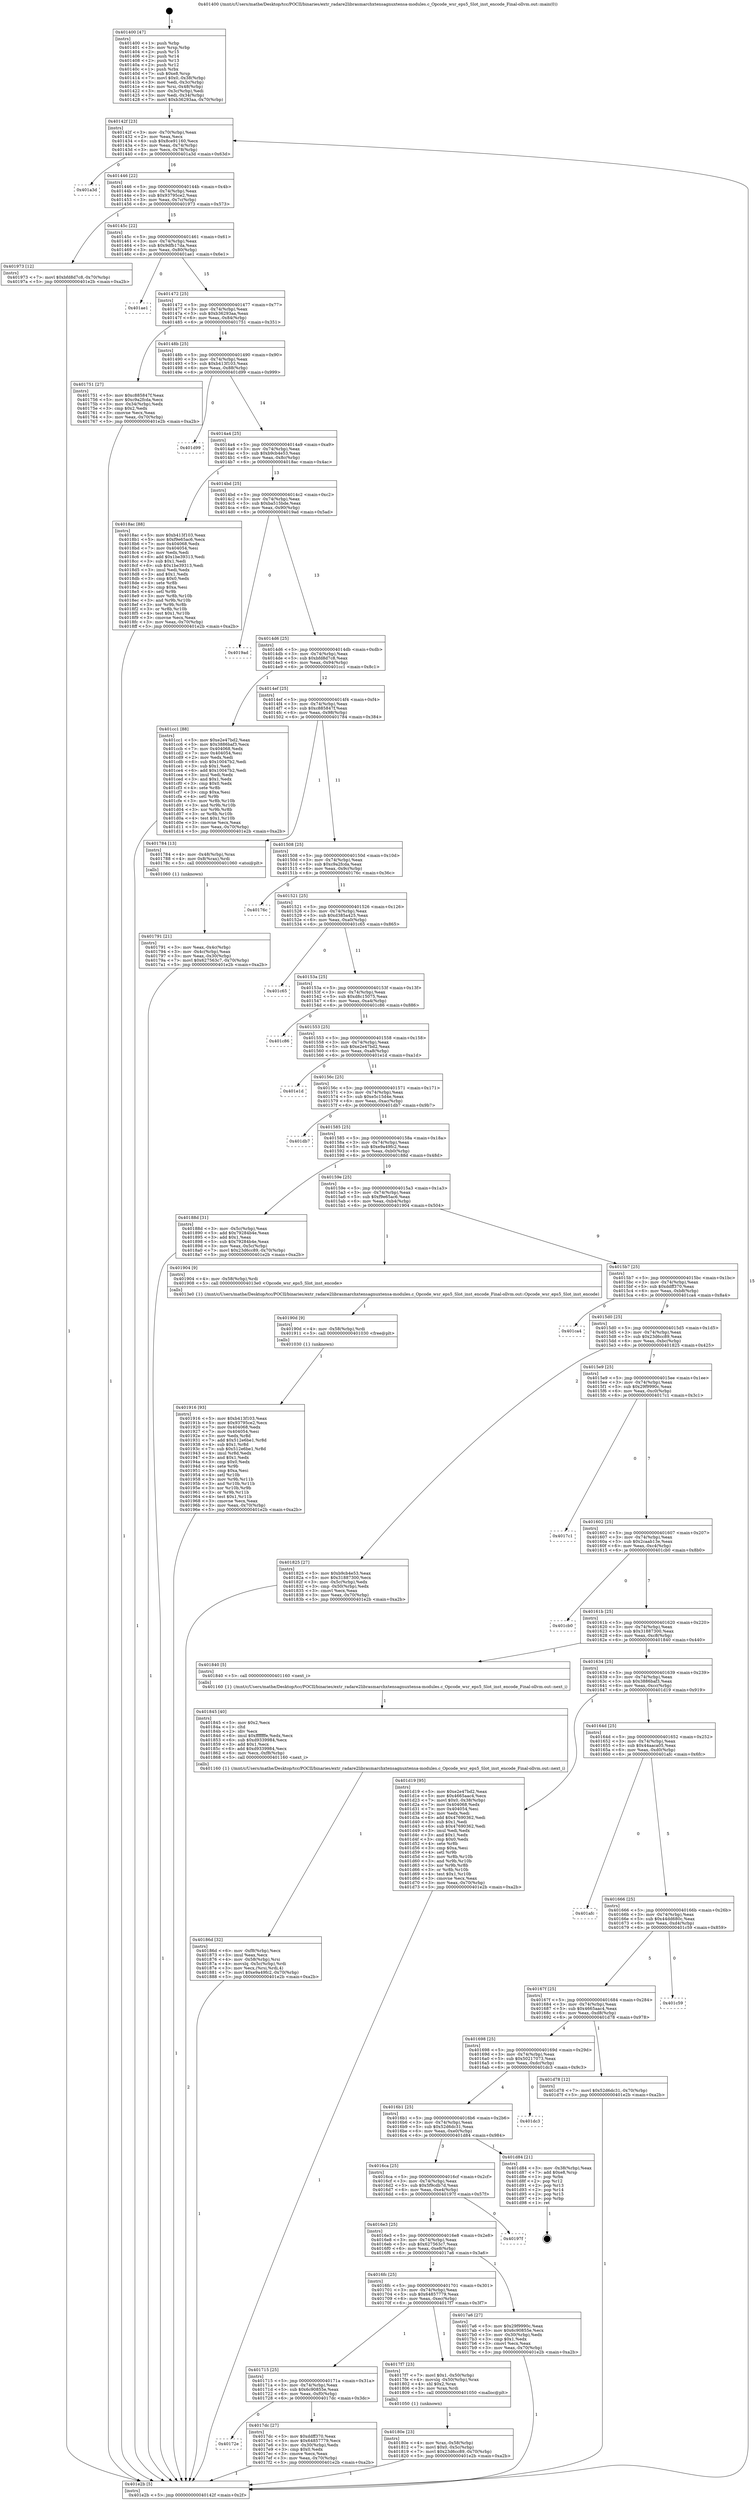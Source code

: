 digraph "0x401400" {
  label = "0x401400 (/mnt/c/Users/mathe/Desktop/tcc/POCII/binaries/extr_radare2librasmarchxtensagnuxtensa-modules.c_Opcode_wsr_eps5_Slot_inst_encode_Final-ollvm.out::main(0))"
  labelloc = "t"
  node[shape=record]

  Entry [label="",width=0.3,height=0.3,shape=circle,fillcolor=black,style=filled]
  "0x40142f" [label="{
     0x40142f [23]\l
     | [instrs]\l
     &nbsp;&nbsp;0x40142f \<+3\>: mov -0x70(%rbp),%eax\l
     &nbsp;&nbsp;0x401432 \<+2\>: mov %eax,%ecx\l
     &nbsp;&nbsp;0x401434 \<+6\>: sub $0x8ce91160,%ecx\l
     &nbsp;&nbsp;0x40143a \<+3\>: mov %eax,-0x74(%rbp)\l
     &nbsp;&nbsp;0x40143d \<+3\>: mov %ecx,-0x78(%rbp)\l
     &nbsp;&nbsp;0x401440 \<+6\>: je 0000000000401a3d \<main+0x63d\>\l
  }"]
  "0x401a3d" [label="{
     0x401a3d\l
  }", style=dashed]
  "0x401446" [label="{
     0x401446 [22]\l
     | [instrs]\l
     &nbsp;&nbsp;0x401446 \<+5\>: jmp 000000000040144b \<main+0x4b\>\l
     &nbsp;&nbsp;0x40144b \<+3\>: mov -0x74(%rbp),%eax\l
     &nbsp;&nbsp;0x40144e \<+5\>: sub $0x93795ce2,%eax\l
     &nbsp;&nbsp;0x401453 \<+3\>: mov %eax,-0x7c(%rbp)\l
     &nbsp;&nbsp;0x401456 \<+6\>: je 0000000000401973 \<main+0x573\>\l
  }"]
  Exit [label="",width=0.3,height=0.3,shape=circle,fillcolor=black,style=filled,peripheries=2]
  "0x401973" [label="{
     0x401973 [12]\l
     | [instrs]\l
     &nbsp;&nbsp;0x401973 \<+7\>: movl $0xbfd8d7c8,-0x70(%rbp)\l
     &nbsp;&nbsp;0x40197a \<+5\>: jmp 0000000000401e2b \<main+0xa2b\>\l
  }"]
  "0x40145c" [label="{
     0x40145c [22]\l
     | [instrs]\l
     &nbsp;&nbsp;0x40145c \<+5\>: jmp 0000000000401461 \<main+0x61\>\l
     &nbsp;&nbsp;0x401461 \<+3\>: mov -0x74(%rbp),%eax\l
     &nbsp;&nbsp;0x401464 \<+5\>: sub $0x9dfb17da,%eax\l
     &nbsp;&nbsp;0x401469 \<+3\>: mov %eax,-0x80(%rbp)\l
     &nbsp;&nbsp;0x40146c \<+6\>: je 0000000000401ae1 \<main+0x6e1\>\l
  }"]
  "0x401916" [label="{
     0x401916 [93]\l
     | [instrs]\l
     &nbsp;&nbsp;0x401916 \<+5\>: mov $0xb413f103,%eax\l
     &nbsp;&nbsp;0x40191b \<+5\>: mov $0x93795ce2,%ecx\l
     &nbsp;&nbsp;0x401920 \<+7\>: mov 0x404068,%edx\l
     &nbsp;&nbsp;0x401927 \<+7\>: mov 0x404054,%esi\l
     &nbsp;&nbsp;0x40192e \<+3\>: mov %edx,%r8d\l
     &nbsp;&nbsp;0x401931 \<+7\>: add $0x512e6be1,%r8d\l
     &nbsp;&nbsp;0x401938 \<+4\>: sub $0x1,%r8d\l
     &nbsp;&nbsp;0x40193c \<+7\>: sub $0x512e6be1,%r8d\l
     &nbsp;&nbsp;0x401943 \<+4\>: imul %r8d,%edx\l
     &nbsp;&nbsp;0x401947 \<+3\>: and $0x1,%edx\l
     &nbsp;&nbsp;0x40194a \<+3\>: cmp $0x0,%edx\l
     &nbsp;&nbsp;0x40194d \<+4\>: sete %r9b\l
     &nbsp;&nbsp;0x401951 \<+3\>: cmp $0xa,%esi\l
     &nbsp;&nbsp;0x401954 \<+4\>: setl %r10b\l
     &nbsp;&nbsp;0x401958 \<+3\>: mov %r9b,%r11b\l
     &nbsp;&nbsp;0x40195b \<+3\>: and %r10b,%r11b\l
     &nbsp;&nbsp;0x40195e \<+3\>: xor %r10b,%r9b\l
     &nbsp;&nbsp;0x401961 \<+3\>: or %r9b,%r11b\l
     &nbsp;&nbsp;0x401964 \<+4\>: test $0x1,%r11b\l
     &nbsp;&nbsp;0x401968 \<+3\>: cmovne %ecx,%eax\l
     &nbsp;&nbsp;0x40196b \<+3\>: mov %eax,-0x70(%rbp)\l
     &nbsp;&nbsp;0x40196e \<+5\>: jmp 0000000000401e2b \<main+0xa2b\>\l
  }"]
  "0x401ae1" [label="{
     0x401ae1\l
  }", style=dashed]
  "0x401472" [label="{
     0x401472 [25]\l
     | [instrs]\l
     &nbsp;&nbsp;0x401472 \<+5\>: jmp 0000000000401477 \<main+0x77\>\l
     &nbsp;&nbsp;0x401477 \<+3\>: mov -0x74(%rbp),%eax\l
     &nbsp;&nbsp;0x40147a \<+5\>: sub $0xb36293aa,%eax\l
     &nbsp;&nbsp;0x40147f \<+6\>: mov %eax,-0x84(%rbp)\l
     &nbsp;&nbsp;0x401485 \<+6\>: je 0000000000401751 \<main+0x351\>\l
  }"]
  "0x40190d" [label="{
     0x40190d [9]\l
     | [instrs]\l
     &nbsp;&nbsp;0x40190d \<+4\>: mov -0x58(%rbp),%rdi\l
     &nbsp;&nbsp;0x401911 \<+5\>: call 0000000000401030 \<free@plt\>\l
     | [calls]\l
     &nbsp;&nbsp;0x401030 \{1\} (unknown)\l
  }"]
  "0x401751" [label="{
     0x401751 [27]\l
     | [instrs]\l
     &nbsp;&nbsp;0x401751 \<+5\>: mov $0xc885847f,%eax\l
     &nbsp;&nbsp;0x401756 \<+5\>: mov $0xc9a2fcda,%ecx\l
     &nbsp;&nbsp;0x40175b \<+3\>: mov -0x34(%rbp),%edx\l
     &nbsp;&nbsp;0x40175e \<+3\>: cmp $0x2,%edx\l
     &nbsp;&nbsp;0x401761 \<+3\>: cmovne %ecx,%eax\l
     &nbsp;&nbsp;0x401764 \<+3\>: mov %eax,-0x70(%rbp)\l
     &nbsp;&nbsp;0x401767 \<+5\>: jmp 0000000000401e2b \<main+0xa2b\>\l
  }"]
  "0x40148b" [label="{
     0x40148b [25]\l
     | [instrs]\l
     &nbsp;&nbsp;0x40148b \<+5\>: jmp 0000000000401490 \<main+0x90\>\l
     &nbsp;&nbsp;0x401490 \<+3\>: mov -0x74(%rbp),%eax\l
     &nbsp;&nbsp;0x401493 \<+5\>: sub $0xb413f103,%eax\l
     &nbsp;&nbsp;0x401498 \<+6\>: mov %eax,-0x88(%rbp)\l
     &nbsp;&nbsp;0x40149e \<+6\>: je 0000000000401d99 \<main+0x999\>\l
  }"]
  "0x401e2b" [label="{
     0x401e2b [5]\l
     | [instrs]\l
     &nbsp;&nbsp;0x401e2b \<+5\>: jmp 000000000040142f \<main+0x2f\>\l
  }"]
  "0x401400" [label="{
     0x401400 [47]\l
     | [instrs]\l
     &nbsp;&nbsp;0x401400 \<+1\>: push %rbp\l
     &nbsp;&nbsp;0x401401 \<+3\>: mov %rsp,%rbp\l
     &nbsp;&nbsp;0x401404 \<+2\>: push %r15\l
     &nbsp;&nbsp;0x401406 \<+2\>: push %r14\l
     &nbsp;&nbsp;0x401408 \<+2\>: push %r13\l
     &nbsp;&nbsp;0x40140a \<+2\>: push %r12\l
     &nbsp;&nbsp;0x40140c \<+1\>: push %rbx\l
     &nbsp;&nbsp;0x40140d \<+7\>: sub $0xe8,%rsp\l
     &nbsp;&nbsp;0x401414 \<+7\>: movl $0x0,-0x38(%rbp)\l
     &nbsp;&nbsp;0x40141b \<+3\>: mov %edi,-0x3c(%rbp)\l
     &nbsp;&nbsp;0x40141e \<+4\>: mov %rsi,-0x48(%rbp)\l
     &nbsp;&nbsp;0x401422 \<+3\>: mov -0x3c(%rbp),%edi\l
     &nbsp;&nbsp;0x401425 \<+3\>: mov %edi,-0x34(%rbp)\l
     &nbsp;&nbsp;0x401428 \<+7\>: movl $0xb36293aa,-0x70(%rbp)\l
  }"]
  "0x40186d" [label="{
     0x40186d [32]\l
     | [instrs]\l
     &nbsp;&nbsp;0x40186d \<+6\>: mov -0xf8(%rbp),%ecx\l
     &nbsp;&nbsp;0x401873 \<+3\>: imul %eax,%ecx\l
     &nbsp;&nbsp;0x401876 \<+4\>: mov -0x58(%rbp),%rsi\l
     &nbsp;&nbsp;0x40187a \<+4\>: movslq -0x5c(%rbp),%rdi\l
     &nbsp;&nbsp;0x40187e \<+3\>: mov %ecx,(%rsi,%rdi,4)\l
     &nbsp;&nbsp;0x401881 \<+7\>: movl $0xe9a49fc2,-0x70(%rbp)\l
     &nbsp;&nbsp;0x401888 \<+5\>: jmp 0000000000401e2b \<main+0xa2b\>\l
  }"]
  "0x401d99" [label="{
     0x401d99\l
  }", style=dashed]
  "0x4014a4" [label="{
     0x4014a4 [25]\l
     | [instrs]\l
     &nbsp;&nbsp;0x4014a4 \<+5\>: jmp 00000000004014a9 \<main+0xa9\>\l
     &nbsp;&nbsp;0x4014a9 \<+3\>: mov -0x74(%rbp),%eax\l
     &nbsp;&nbsp;0x4014ac \<+5\>: sub $0xb9cb4e53,%eax\l
     &nbsp;&nbsp;0x4014b1 \<+6\>: mov %eax,-0x8c(%rbp)\l
     &nbsp;&nbsp;0x4014b7 \<+6\>: je 00000000004018ac \<main+0x4ac\>\l
  }"]
  "0x401845" [label="{
     0x401845 [40]\l
     | [instrs]\l
     &nbsp;&nbsp;0x401845 \<+5\>: mov $0x2,%ecx\l
     &nbsp;&nbsp;0x40184a \<+1\>: cltd\l
     &nbsp;&nbsp;0x40184b \<+2\>: idiv %ecx\l
     &nbsp;&nbsp;0x40184d \<+6\>: imul $0xfffffffe,%edx,%ecx\l
     &nbsp;&nbsp;0x401853 \<+6\>: sub $0xd9339984,%ecx\l
     &nbsp;&nbsp;0x401859 \<+3\>: add $0x1,%ecx\l
     &nbsp;&nbsp;0x40185c \<+6\>: add $0xd9339984,%ecx\l
     &nbsp;&nbsp;0x401862 \<+6\>: mov %ecx,-0xf8(%rbp)\l
     &nbsp;&nbsp;0x401868 \<+5\>: call 0000000000401160 \<next_i\>\l
     | [calls]\l
     &nbsp;&nbsp;0x401160 \{1\} (/mnt/c/Users/mathe/Desktop/tcc/POCII/binaries/extr_radare2librasmarchxtensagnuxtensa-modules.c_Opcode_wsr_eps5_Slot_inst_encode_Final-ollvm.out::next_i)\l
  }"]
  "0x4018ac" [label="{
     0x4018ac [88]\l
     | [instrs]\l
     &nbsp;&nbsp;0x4018ac \<+5\>: mov $0xb413f103,%eax\l
     &nbsp;&nbsp;0x4018b1 \<+5\>: mov $0xf9e65ac6,%ecx\l
     &nbsp;&nbsp;0x4018b6 \<+7\>: mov 0x404068,%edx\l
     &nbsp;&nbsp;0x4018bd \<+7\>: mov 0x404054,%esi\l
     &nbsp;&nbsp;0x4018c4 \<+2\>: mov %edx,%edi\l
     &nbsp;&nbsp;0x4018c6 \<+6\>: add $0x1be39313,%edi\l
     &nbsp;&nbsp;0x4018cc \<+3\>: sub $0x1,%edi\l
     &nbsp;&nbsp;0x4018cf \<+6\>: sub $0x1be39313,%edi\l
     &nbsp;&nbsp;0x4018d5 \<+3\>: imul %edi,%edx\l
     &nbsp;&nbsp;0x4018d8 \<+3\>: and $0x1,%edx\l
     &nbsp;&nbsp;0x4018db \<+3\>: cmp $0x0,%edx\l
     &nbsp;&nbsp;0x4018de \<+4\>: sete %r8b\l
     &nbsp;&nbsp;0x4018e2 \<+3\>: cmp $0xa,%esi\l
     &nbsp;&nbsp;0x4018e5 \<+4\>: setl %r9b\l
     &nbsp;&nbsp;0x4018e9 \<+3\>: mov %r8b,%r10b\l
     &nbsp;&nbsp;0x4018ec \<+3\>: and %r9b,%r10b\l
     &nbsp;&nbsp;0x4018ef \<+3\>: xor %r9b,%r8b\l
     &nbsp;&nbsp;0x4018f2 \<+3\>: or %r8b,%r10b\l
     &nbsp;&nbsp;0x4018f5 \<+4\>: test $0x1,%r10b\l
     &nbsp;&nbsp;0x4018f9 \<+3\>: cmovne %ecx,%eax\l
     &nbsp;&nbsp;0x4018fc \<+3\>: mov %eax,-0x70(%rbp)\l
     &nbsp;&nbsp;0x4018ff \<+5\>: jmp 0000000000401e2b \<main+0xa2b\>\l
  }"]
  "0x4014bd" [label="{
     0x4014bd [25]\l
     | [instrs]\l
     &nbsp;&nbsp;0x4014bd \<+5\>: jmp 00000000004014c2 \<main+0xc2\>\l
     &nbsp;&nbsp;0x4014c2 \<+3\>: mov -0x74(%rbp),%eax\l
     &nbsp;&nbsp;0x4014c5 \<+5\>: sub $0xba515bde,%eax\l
     &nbsp;&nbsp;0x4014ca \<+6\>: mov %eax,-0x90(%rbp)\l
     &nbsp;&nbsp;0x4014d0 \<+6\>: je 00000000004019ad \<main+0x5ad\>\l
  }"]
  "0x40180e" [label="{
     0x40180e [23]\l
     | [instrs]\l
     &nbsp;&nbsp;0x40180e \<+4\>: mov %rax,-0x58(%rbp)\l
     &nbsp;&nbsp;0x401812 \<+7\>: movl $0x0,-0x5c(%rbp)\l
     &nbsp;&nbsp;0x401819 \<+7\>: movl $0x23d6cc89,-0x70(%rbp)\l
     &nbsp;&nbsp;0x401820 \<+5\>: jmp 0000000000401e2b \<main+0xa2b\>\l
  }"]
  "0x4019ad" [label="{
     0x4019ad\l
  }", style=dashed]
  "0x4014d6" [label="{
     0x4014d6 [25]\l
     | [instrs]\l
     &nbsp;&nbsp;0x4014d6 \<+5\>: jmp 00000000004014db \<main+0xdb\>\l
     &nbsp;&nbsp;0x4014db \<+3\>: mov -0x74(%rbp),%eax\l
     &nbsp;&nbsp;0x4014de \<+5\>: sub $0xbfd8d7c8,%eax\l
     &nbsp;&nbsp;0x4014e3 \<+6\>: mov %eax,-0x94(%rbp)\l
     &nbsp;&nbsp;0x4014e9 \<+6\>: je 0000000000401cc1 \<main+0x8c1\>\l
  }"]
  "0x40172e" [label="{
     0x40172e\l
  }", style=dashed]
  "0x401cc1" [label="{
     0x401cc1 [88]\l
     | [instrs]\l
     &nbsp;&nbsp;0x401cc1 \<+5\>: mov $0xe2e47bd2,%eax\l
     &nbsp;&nbsp;0x401cc6 \<+5\>: mov $0x3886baf3,%ecx\l
     &nbsp;&nbsp;0x401ccb \<+7\>: mov 0x404068,%edx\l
     &nbsp;&nbsp;0x401cd2 \<+7\>: mov 0x404054,%esi\l
     &nbsp;&nbsp;0x401cd9 \<+2\>: mov %edx,%edi\l
     &nbsp;&nbsp;0x401cdb \<+6\>: sub $0x10047b2,%edi\l
     &nbsp;&nbsp;0x401ce1 \<+3\>: sub $0x1,%edi\l
     &nbsp;&nbsp;0x401ce4 \<+6\>: add $0x10047b2,%edi\l
     &nbsp;&nbsp;0x401cea \<+3\>: imul %edi,%edx\l
     &nbsp;&nbsp;0x401ced \<+3\>: and $0x1,%edx\l
     &nbsp;&nbsp;0x401cf0 \<+3\>: cmp $0x0,%edx\l
     &nbsp;&nbsp;0x401cf3 \<+4\>: sete %r8b\l
     &nbsp;&nbsp;0x401cf7 \<+3\>: cmp $0xa,%esi\l
     &nbsp;&nbsp;0x401cfa \<+4\>: setl %r9b\l
     &nbsp;&nbsp;0x401cfe \<+3\>: mov %r8b,%r10b\l
     &nbsp;&nbsp;0x401d01 \<+3\>: and %r9b,%r10b\l
     &nbsp;&nbsp;0x401d04 \<+3\>: xor %r9b,%r8b\l
     &nbsp;&nbsp;0x401d07 \<+3\>: or %r8b,%r10b\l
     &nbsp;&nbsp;0x401d0a \<+4\>: test $0x1,%r10b\l
     &nbsp;&nbsp;0x401d0e \<+3\>: cmovne %ecx,%eax\l
     &nbsp;&nbsp;0x401d11 \<+3\>: mov %eax,-0x70(%rbp)\l
     &nbsp;&nbsp;0x401d14 \<+5\>: jmp 0000000000401e2b \<main+0xa2b\>\l
  }"]
  "0x4014ef" [label="{
     0x4014ef [25]\l
     | [instrs]\l
     &nbsp;&nbsp;0x4014ef \<+5\>: jmp 00000000004014f4 \<main+0xf4\>\l
     &nbsp;&nbsp;0x4014f4 \<+3\>: mov -0x74(%rbp),%eax\l
     &nbsp;&nbsp;0x4014f7 \<+5\>: sub $0xc885847f,%eax\l
     &nbsp;&nbsp;0x4014fc \<+6\>: mov %eax,-0x98(%rbp)\l
     &nbsp;&nbsp;0x401502 \<+6\>: je 0000000000401784 \<main+0x384\>\l
  }"]
  "0x4017dc" [label="{
     0x4017dc [27]\l
     | [instrs]\l
     &nbsp;&nbsp;0x4017dc \<+5\>: mov $0xddff370,%eax\l
     &nbsp;&nbsp;0x4017e1 \<+5\>: mov $0x64857779,%ecx\l
     &nbsp;&nbsp;0x4017e6 \<+3\>: mov -0x30(%rbp),%edx\l
     &nbsp;&nbsp;0x4017e9 \<+3\>: cmp $0x0,%edx\l
     &nbsp;&nbsp;0x4017ec \<+3\>: cmove %ecx,%eax\l
     &nbsp;&nbsp;0x4017ef \<+3\>: mov %eax,-0x70(%rbp)\l
     &nbsp;&nbsp;0x4017f2 \<+5\>: jmp 0000000000401e2b \<main+0xa2b\>\l
  }"]
  "0x401784" [label="{
     0x401784 [13]\l
     | [instrs]\l
     &nbsp;&nbsp;0x401784 \<+4\>: mov -0x48(%rbp),%rax\l
     &nbsp;&nbsp;0x401788 \<+4\>: mov 0x8(%rax),%rdi\l
     &nbsp;&nbsp;0x40178c \<+5\>: call 0000000000401060 \<atoi@plt\>\l
     | [calls]\l
     &nbsp;&nbsp;0x401060 \{1\} (unknown)\l
  }"]
  "0x401508" [label="{
     0x401508 [25]\l
     | [instrs]\l
     &nbsp;&nbsp;0x401508 \<+5\>: jmp 000000000040150d \<main+0x10d\>\l
     &nbsp;&nbsp;0x40150d \<+3\>: mov -0x74(%rbp),%eax\l
     &nbsp;&nbsp;0x401510 \<+5\>: sub $0xc9a2fcda,%eax\l
     &nbsp;&nbsp;0x401515 \<+6\>: mov %eax,-0x9c(%rbp)\l
     &nbsp;&nbsp;0x40151b \<+6\>: je 000000000040176c \<main+0x36c\>\l
  }"]
  "0x401791" [label="{
     0x401791 [21]\l
     | [instrs]\l
     &nbsp;&nbsp;0x401791 \<+3\>: mov %eax,-0x4c(%rbp)\l
     &nbsp;&nbsp;0x401794 \<+3\>: mov -0x4c(%rbp),%eax\l
     &nbsp;&nbsp;0x401797 \<+3\>: mov %eax,-0x30(%rbp)\l
     &nbsp;&nbsp;0x40179a \<+7\>: movl $0x627563c7,-0x70(%rbp)\l
     &nbsp;&nbsp;0x4017a1 \<+5\>: jmp 0000000000401e2b \<main+0xa2b\>\l
  }"]
  "0x401715" [label="{
     0x401715 [25]\l
     | [instrs]\l
     &nbsp;&nbsp;0x401715 \<+5\>: jmp 000000000040171a \<main+0x31a\>\l
     &nbsp;&nbsp;0x40171a \<+3\>: mov -0x74(%rbp),%eax\l
     &nbsp;&nbsp;0x40171d \<+5\>: sub $0x6c90855e,%eax\l
     &nbsp;&nbsp;0x401722 \<+6\>: mov %eax,-0xf0(%rbp)\l
     &nbsp;&nbsp;0x401728 \<+6\>: je 00000000004017dc \<main+0x3dc\>\l
  }"]
  "0x40176c" [label="{
     0x40176c\l
  }", style=dashed]
  "0x401521" [label="{
     0x401521 [25]\l
     | [instrs]\l
     &nbsp;&nbsp;0x401521 \<+5\>: jmp 0000000000401526 \<main+0x126\>\l
     &nbsp;&nbsp;0x401526 \<+3\>: mov -0x74(%rbp),%eax\l
     &nbsp;&nbsp;0x401529 \<+5\>: sub $0xd385a425,%eax\l
     &nbsp;&nbsp;0x40152e \<+6\>: mov %eax,-0xa0(%rbp)\l
     &nbsp;&nbsp;0x401534 \<+6\>: je 0000000000401c65 \<main+0x865\>\l
  }"]
  "0x4017f7" [label="{
     0x4017f7 [23]\l
     | [instrs]\l
     &nbsp;&nbsp;0x4017f7 \<+7\>: movl $0x1,-0x50(%rbp)\l
     &nbsp;&nbsp;0x4017fe \<+4\>: movslq -0x50(%rbp),%rax\l
     &nbsp;&nbsp;0x401802 \<+4\>: shl $0x2,%rax\l
     &nbsp;&nbsp;0x401806 \<+3\>: mov %rax,%rdi\l
     &nbsp;&nbsp;0x401809 \<+5\>: call 0000000000401050 \<malloc@plt\>\l
     | [calls]\l
     &nbsp;&nbsp;0x401050 \{1\} (unknown)\l
  }"]
  "0x401c65" [label="{
     0x401c65\l
  }", style=dashed]
  "0x40153a" [label="{
     0x40153a [25]\l
     | [instrs]\l
     &nbsp;&nbsp;0x40153a \<+5\>: jmp 000000000040153f \<main+0x13f\>\l
     &nbsp;&nbsp;0x40153f \<+3\>: mov -0x74(%rbp),%eax\l
     &nbsp;&nbsp;0x401542 \<+5\>: sub $0xd8c15075,%eax\l
     &nbsp;&nbsp;0x401547 \<+6\>: mov %eax,-0xa4(%rbp)\l
     &nbsp;&nbsp;0x40154d \<+6\>: je 0000000000401c86 \<main+0x886\>\l
  }"]
  "0x4016fc" [label="{
     0x4016fc [25]\l
     | [instrs]\l
     &nbsp;&nbsp;0x4016fc \<+5\>: jmp 0000000000401701 \<main+0x301\>\l
     &nbsp;&nbsp;0x401701 \<+3\>: mov -0x74(%rbp),%eax\l
     &nbsp;&nbsp;0x401704 \<+5\>: sub $0x64857779,%eax\l
     &nbsp;&nbsp;0x401709 \<+6\>: mov %eax,-0xec(%rbp)\l
     &nbsp;&nbsp;0x40170f \<+6\>: je 00000000004017f7 \<main+0x3f7\>\l
  }"]
  "0x401c86" [label="{
     0x401c86\l
  }", style=dashed]
  "0x401553" [label="{
     0x401553 [25]\l
     | [instrs]\l
     &nbsp;&nbsp;0x401553 \<+5\>: jmp 0000000000401558 \<main+0x158\>\l
     &nbsp;&nbsp;0x401558 \<+3\>: mov -0x74(%rbp),%eax\l
     &nbsp;&nbsp;0x40155b \<+5\>: sub $0xe2e47bd2,%eax\l
     &nbsp;&nbsp;0x401560 \<+6\>: mov %eax,-0xa8(%rbp)\l
     &nbsp;&nbsp;0x401566 \<+6\>: je 0000000000401e1d \<main+0xa1d\>\l
  }"]
  "0x4017a6" [label="{
     0x4017a6 [27]\l
     | [instrs]\l
     &nbsp;&nbsp;0x4017a6 \<+5\>: mov $0x29f9990c,%eax\l
     &nbsp;&nbsp;0x4017ab \<+5\>: mov $0x6c90855e,%ecx\l
     &nbsp;&nbsp;0x4017b0 \<+3\>: mov -0x30(%rbp),%edx\l
     &nbsp;&nbsp;0x4017b3 \<+3\>: cmp $0x1,%edx\l
     &nbsp;&nbsp;0x4017b6 \<+3\>: cmovl %ecx,%eax\l
     &nbsp;&nbsp;0x4017b9 \<+3\>: mov %eax,-0x70(%rbp)\l
     &nbsp;&nbsp;0x4017bc \<+5\>: jmp 0000000000401e2b \<main+0xa2b\>\l
  }"]
  "0x401e1d" [label="{
     0x401e1d\l
  }", style=dashed]
  "0x40156c" [label="{
     0x40156c [25]\l
     | [instrs]\l
     &nbsp;&nbsp;0x40156c \<+5\>: jmp 0000000000401571 \<main+0x171\>\l
     &nbsp;&nbsp;0x401571 \<+3\>: mov -0x74(%rbp),%eax\l
     &nbsp;&nbsp;0x401574 \<+5\>: sub $0xe5c15d4e,%eax\l
     &nbsp;&nbsp;0x401579 \<+6\>: mov %eax,-0xac(%rbp)\l
     &nbsp;&nbsp;0x40157f \<+6\>: je 0000000000401db7 \<main+0x9b7\>\l
  }"]
  "0x4016e3" [label="{
     0x4016e3 [25]\l
     | [instrs]\l
     &nbsp;&nbsp;0x4016e3 \<+5\>: jmp 00000000004016e8 \<main+0x2e8\>\l
     &nbsp;&nbsp;0x4016e8 \<+3\>: mov -0x74(%rbp),%eax\l
     &nbsp;&nbsp;0x4016eb \<+5\>: sub $0x627563c7,%eax\l
     &nbsp;&nbsp;0x4016f0 \<+6\>: mov %eax,-0xe8(%rbp)\l
     &nbsp;&nbsp;0x4016f6 \<+6\>: je 00000000004017a6 \<main+0x3a6\>\l
  }"]
  "0x401db7" [label="{
     0x401db7\l
  }", style=dashed]
  "0x401585" [label="{
     0x401585 [25]\l
     | [instrs]\l
     &nbsp;&nbsp;0x401585 \<+5\>: jmp 000000000040158a \<main+0x18a\>\l
     &nbsp;&nbsp;0x40158a \<+3\>: mov -0x74(%rbp),%eax\l
     &nbsp;&nbsp;0x40158d \<+5\>: sub $0xe9a49fc2,%eax\l
     &nbsp;&nbsp;0x401592 \<+6\>: mov %eax,-0xb0(%rbp)\l
     &nbsp;&nbsp;0x401598 \<+6\>: je 000000000040188d \<main+0x48d\>\l
  }"]
  "0x40197f" [label="{
     0x40197f\l
  }", style=dashed]
  "0x40188d" [label="{
     0x40188d [31]\l
     | [instrs]\l
     &nbsp;&nbsp;0x40188d \<+3\>: mov -0x5c(%rbp),%eax\l
     &nbsp;&nbsp;0x401890 \<+5\>: add $0x79284b4e,%eax\l
     &nbsp;&nbsp;0x401895 \<+3\>: add $0x1,%eax\l
     &nbsp;&nbsp;0x401898 \<+5\>: sub $0x79284b4e,%eax\l
     &nbsp;&nbsp;0x40189d \<+3\>: mov %eax,-0x5c(%rbp)\l
     &nbsp;&nbsp;0x4018a0 \<+7\>: movl $0x23d6cc89,-0x70(%rbp)\l
     &nbsp;&nbsp;0x4018a7 \<+5\>: jmp 0000000000401e2b \<main+0xa2b\>\l
  }"]
  "0x40159e" [label="{
     0x40159e [25]\l
     | [instrs]\l
     &nbsp;&nbsp;0x40159e \<+5\>: jmp 00000000004015a3 \<main+0x1a3\>\l
     &nbsp;&nbsp;0x4015a3 \<+3\>: mov -0x74(%rbp),%eax\l
     &nbsp;&nbsp;0x4015a6 \<+5\>: sub $0xf9e65ac6,%eax\l
     &nbsp;&nbsp;0x4015ab \<+6\>: mov %eax,-0xb4(%rbp)\l
     &nbsp;&nbsp;0x4015b1 \<+6\>: je 0000000000401904 \<main+0x504\>\l
  }"]
  "0x4016ca" [label="{
     0x4016ca [25]\l
     | [instrs]\l
     &nbsp;&nbsp;0x4016ca \<+5\>: jmp 00000000004016cf \<main+0x2cf\>\l
     &nbsp;&nbsp;0x4016cf \<+3\>: mov -0x74(%rbp),%eax\l
     &nbsp;&nbsp;0x4016d2 \<+5\>: sub $0x5f9cdb7d,%eax\l
     &nbsp;&nbsp;0x4016d7 \<+6\>: mov %eax,-0xe4(%rbp)\l
     &nbsp;&nbsp;0x4016dd \<+6\>: je 000000000040197f \<main+0x57f\>\l
  }"]
  "0x401904" [label="{
     0x401904 [9]\l
     | [instrs]\l
     &nbsp;&nbsp;0x401904 \<+4\>: mov -0x58(%rbp),%rdi\l
     &nbsp;&nbsp;0x401908 \<+5\>: call 00000000004013e0 \<Opcode_wsr_eps5_Slot_inst_encode\>\l
     | [calls]\l
     &nbsp;&nbsp;0x4013e0 \{1\} (/mnt/c/Users/mathe/Desktop/tcc/POCII/binaries/extr_radare2librasmarchxtensagnuxtensa-modules.c_Opcode_wsr_eps5_Slot_inst_encode_Final-ollvm.out::Opcode_wsr_eps5_Slot_inst_encode)\l
  }"]
  "0x4015b7" [label="{
     0x4015b7 [25]\l
     | [instrs]\l
     &nbsp;&nbsp;0x4015b7 \<+5\>: jmp 00000000004015bc \<main+0x1bc\>\l
     &nbsp;&nbsp;0x4015bc \<+3\>: mov -0x74(%rbp),%eax\l
     &nbsp;&nbsp;0x4015bf \<+5\>: sub $0xddff370,%eax\l
     &nbsp;&nbsp;0x4015c4 \<+6\>: mov %eax,-0xb8(%rbp)\l
     &nbsp;&nbsp;0x4015ca \<+6\>: je 0000000000401ca4 \<main+0x8a4\>\l
  }"]
  "0x401d84" [label="{
     0x401d84 [21]\l
     | [instrs]\l
     &nbsp;&nbsp;0x401d84 \<+3\>: mov -0x38(%rbp),%eax\l
     &nbsp;&nbsp;0x401d87 \<+7\>: add $0xe8,%rsp\l
     &nbsp;&nbsp;0x401d8e \<+1\>: pop %rbx\l
     &nbsp;&nbsp;0x401d8f \<+2\>: pop %r12\l
     &nbsp;&nbsp;0x401d91 \<+2\>: pop %r13\l
     &nbsp;&nbsp;0x401d93 \<+2\>: pop %r14\l
     &nbsp;&nbsp;0x401d95 \<+2\>: pop %r15\l
     &nbsp;&nbsp;0x401d97 \<+1\>: pop %rbp\l
     &nbsp;&nbsp;0x401d98 \<+1\>: ret\l
  }"]
  "0x401ca4" [label="{
     0x401ca4\l
  }", style=dashed]
  "0x4015d0" [label="{
     0x4015d0 [25]\l
     | [instrs]\l
     &nbsp;&nbsp;0x4015d0 \<+5\>: jmp 00000000004015d5 \<main+0x1d5\>\l
     &nbsp;&nbsp;0x4015d5 \<+3\>: mov -0x74(%rbp),%eax\l
     &nbsp;&nbsp;0x4015d8 \<+5\>: sub $0x23d6cc89,%eax\l
     &nbsp;&nbsp;0x4015dd \<+6\>: mov %eax,-0xbc(%rbp)\l
     &nbsp;&nbsp;0x4015e3 \<+6\>: je 0000000000401825 \<main+0x425\>\l
  }"]
  "0x4016b1" [label="{
     0x4016b1 [25]\l
     | [instrs]\l
     &nbsp;&nbsp;0x4016b1 \<+5\>: jmp 00000000004016b6 \<main+0x2b6\>\l
     &nbsp;&nbsp;0x4016b6 \<+3\>: mov -0x74(%rbp),%eax\l
     &nbsp;&nbsp;0x4016b9 \<+5\>: sub $0x52d6dc31,%eax\l
     &nbsp;&nbsp;0x4016be \<+6\>: mov %eax,-0xe0(%rbp)\l
     &nbsp;&nbsp;0x4016c4 \<+6\>: je 0000000000401d84 \<main+0x984\>\l
  }"]
  "0x401825" [label="{
     0x401825 [27]\l
     | [instrs]\l
     &nbsp;&nbsp;0x401825 \<+5\>: mov $0xb9cb4e53,%eax\l
     &nbsp;&nbsp;0x40182a \<+5\>: mov $0x31887300,%ecx\l
     &nbsp;&nbsp;0x40182f \<+3\>: mov -0x5c(%rbp),%edx\l
     &nbsp;&nbsp;0x401832 \<+3\>: cmp -0x50(%rbp),%edx\l
     &nbsp;&nbsp;0x401835 \<+3\>: cmovl %ecx,%eax\l
     &nbsp;&nbsp;0x401838 \<+3\>: mov %eax,-0x70(%rbp)\l
     &nbsp;&nbsp;0x40183b \<+5\>: jmp 0000000000401e2b \<main+0xa2b\>\l
  }"]
  "0x4015e9" [label="{
     0x4015e9 [25]\l
     | [instrs]\l
     &nbsp;&nbsp;0x4015e9 \<+5\>: jmp 00000000004015ee \<main+0x1ee\>\l
     &nbsp;&nbsp;0x4015ee \<+3\>: mov -0x74(%rbp),%eax\l
     &nbsp;&nbsp;0x4015f1 \<+5\>: sub $0x29f9990c,%eax\l
     &nbsp;&nbsp;0x4015f6 \<+6\>: mov %eax,-0xc0(%rbp)\l
     &nbsp;&nbsp;0x4015fc \<+6\>: je 00000000004017c1 \<main+0x3c1\>\l
  }"]
  "0x401dc3" [label="{
     0x401dc3\l
  }", style=dashed]
  "0x4017c1" [label="{
     0x4017c1\l
  }", style=dashed]
  "0x401602" [label="{
     0x401602 [25]\l
     | [instrs]\l
     &nbsp;&nbsp;0x401602 \<+5\>: jmp 0000000000401607 \<main+0x207\>\l
     &nbsp;&nbsp;0x401607 \<+3\>: mov -0x74(%rbp),%eax\l
     &nbsp;&nbsp;0x40160a \<+5\>: sub $0x2caab13e,%eax\l
     &nbsp;&nbsp;0x40160f \<+6\>: mov %eax,-0xc4(%rbp)\l
     &nbsp;&nbsp;0x401615 \<+6\>: je 0000000000401cb0 \<main+0x8b0\>\l
  }"]
  "0x401698" [label="{
     0x401698 [25]\l
     | [instrs]\l
     &nbsp;&nbsp;0x401698 \<+5\>: jmp 000000000040169d \<main+0x29d\>\l
     &nbsp;&nbsp;0x40169d \<+3\>: mov -0x74(%rbp),%eax\l
     &nbsp;&nbsp;0x4016a0 \<+5\>: sub $0x50217073,%eax\l
     &nbsp;&nbsp;0x4016a5 \<+6\>: mov %eax,-0xdc(%rbp)\l
     &nbsp;&nbsp;0x4016ab \<+6\>: je 0000000000401dc3 \<main+0x9c3\>\l
  }"]
  "0x401cb0" [label="{
     0x401cb0\l
  }", style=dashed]
  "0x40161b" [label="{
     0x40161b [25]\l
     | [instrs]\l
     &nbsp;&nbsp;0x40161b \<+5\>: jmp 0000000000401620 \<main+0x220\>\l
     &nbsp;&nbsp;0x401620 \<+3\>: mov -0x74(%rbp),%eax\l
     &nbsp;&nbsp;0x401623 \<+5\>: sub $0x31887300,%eax\l
     &nbsp;&nbsp;0x401628 \<+6\>: mov %eax,-0xc8(%rbp)\l
     &nbsp;&nbsp;0x40162e \<+6\>: je 0000000000401840 \<main+0x440\>\l
  }"]
  "0x401d78" [label="{
     0x401d78 [12]\l
     | [instrs]\l
     &nbsp;&nbsp;0x401d78 \<+7\>: movl $0x52d6dc31,-0x70(%rbp)\l
     &nbsp;&nbsp;0x401d7f \<+5\>: jmp 0000000000401e2b \<main+0xa2b\>\l
  }"]
  "0x401840" [label="{
     0x401840 [5]\l
     | [instrs]\l
     &nbsp;&nbsp;0x401840 \<+5\>: call 0000000000401160 \<next_i\>\l
     | [calls]\l
     &nbsp;&nbsp;0x401160 \{1\} (/mnt/c/Users/mathe/Desktop/tcc/POCII/binaries/extr_radare2librasmarchxtensagnuxtensa-modules.c_Opcode_wsr_eps5_Slot_inst_encode_Final-ollvm.out::next_i)\l
  }"]
  "0x401634" [label="{
     0x401634 [25]\l
     | [instrs]\l
     &nbsp;&nbsp;0x401634 \<+5\>: jmp 0000000000401639 \<main+0x239\>\l
     &nbsp;&nbsp;0x401639 \<+3\>: mov -0x74(%rbp),%eax\l
     &nbsp;&nbsp;0x40163c \<+5\>: sub $0x3886baf3,%eax\l
     &nbsp;&nbsp;0x401641 \<+6\>: mov %eax,-0xcc(%rbp)\l
     &nbsp;&nbsp;0x401647 \<+6\>: je 0000000000401d19 \<main+0x919\>\l
  }"]
  "0x40167f" [label="{
     0x40167f [25]\l
     | [instrs]\l
     &nbsp;&nbsp;0x40167f \<+5\>: jmp 0000000000401684 \<main+0x284\>\l
     &nbsp;&nbsp;0x401684 \<+3\>: mov -0x74(%rbp),%eax\l
     &nbsp;&nbsp;0x401687 \<+5\>: sub $0x4665aac4,%eax\l
     &nbsp;&nbsp;0x40168c \<+6\>: mov %eax,-0xd8(%rbp)\l
     &nbsp;&nbsp;0x401692 \<+6\>: je 0000000000401d78 \<main+0x978\>\l
  }"]
  "0x401d19" [label="{
     0x401d19 [95]\l
     | [instrs]\l
     &nbsp;&nbsp;0x401d19 \<+5\>: mov $0xe2e47bd2,%eax\l
     &nbsp;&nbsp;0x401d1e \<+5\>: mov $0x4665aac4,%ecx\l
     &nbsp;&nbsp;0x401d23 \<+7\>: movl $0x0,-0x38(%rbp)\l
     &nbsp;&nbsp;0x401d2a \<+7\>: mov 0x404068,%edx\l
     &nbsp;&nbsp;0x401d31 \<+7\>: mov 0x404054,%esi\l
     &nbsp;&nbsp;0x401d38 \<+2\>: mov %edx,%edi\l
     &nbsp;&nbsp;0x401d3a \<+6\>: add $0x47690362,%edi\l
     &nbsp;&nbsp;0x401d40 \<+3\>: sub $0x1,%edi\l
     &nbsp;&nbsp;0x401d43 \<+6\>: sub $0x47690362,%edi\l
     &nbsp;&nbsp;0x401d49 \<+3\>: imul %edi,%edx\l
     &nbsp;&nbsp;0x401d4c \<+3\>: and $0x1,%edx\l
     &nbsp;&nbsp;0x401d4f \<+3\>: cmp $0x0,%edx\l
     &nbsp;&nbsp;0x401d52 \<+4\>: sete %r8b\l
     &nbsp;&nbsp;0x401d56 \<+3\>: cmp $0xa,%esi\l
     &nbsp;&nbsp;0x401d59 \<+4\>: setl %r9b\l
     &nbsp;&nbsp;0x401d5d \<+3\>: mov %r8b,%r10b\l
     &nbsp;&nbsp;0x401d60 \<+3\>: and %r9b,%r10b\l
     &nbsp;&nbsp;0x401d63 \<+3\>: xor %r9b,%r8b\l
     &nbsp;&nbsp;0x401d66 \<+3\>: or %r8b,%r10b\l
     &nbsp;&nbsp;0x401d69 \<+4\>: test $0x1,%r10b\l
     &nbsp;&nbsp;0x401d6d \<+3\>: cmovne %ecx,%eax\l
     &nbsp;&nbsp;0x401d70 \<+3\>: mov %eax,-0x70(%rbp)\l
     &nbsp;&nbsp;0x401d73 \<+5\>: jmp 0000000000401e2b \<main+0xa2b\>\l
  }"]
  "0x40164d" [label="{
     0x40164d [25]\l
     | [instrs]\l
     &nbsp;&nbsp;0x40164d \<+5\>: jmp 0000000000401652 \<main+0x252\>\l
     &nbsp;&nbsp;0x401652 \<+3\>: mov -0x74(%rbp),%eax\l
     &nbsp;&nbsp;0x401655 \<+5\>: sub $0x44aaca05,%eax\l
     &nbsp;&nbsp;0x40165a \<+6\>: mov %eax,-0xd0(%rbp)\l
     &nbsp;&nbsp;0x401660 \<+6\>: je 0000000000401afc \<main+0x6fc\>\l
  }"]
  "0x401c59" [label="{
     0x401c59\l
  }", style=dashed]
  "0x401afc" [label="{
     0x401afc\l
  }", style=dashed]
  "0x401666" [label="{
     0x401666 [25]\l
     | [instrs]\l
     &nbsp;&nbsp;0x401666 \<+5\>: jmp 000000000040166b \<main+0x26b\>\l
     &nbsp;&nbsp;0x40166b \<+3\>: mov -0x74(%rbp),%eax\l
     &nbsp;&nbsp;0x40166e \<+5\>: sub $0x44dd680c,%eax\l
     &nbsp;&nbsp;0x401673 \<+6\>: mov %eax,-0xd4(%rbp)\l
     &nbsp;&nbsp;0x401679 \<+6\>: je 0000000000401c59 \<main+0x859\>\l
  }"]
  Entry -> "0x401400" [label=" 1"]
  "0x40142f" -> "0x401a3d" [label=" 0"]
  "0x40142f" -> "0x401446" [label=" 16"]
  "0x401d84" -> Exit [label=" 1"]
  "0x401446" -> "0x401973" [label=" 1"]
  "0x401446" -> "0x40145c" [label=" 15"]
  "0x401d78" -> "0x401e2b" [label=" 1"]
  "0x40145c" -> "0x401ae1" [label=" 0"]
  "0x40145c" -> "0x401472" [label=" 15"]
  "0x401d19" -> "0x401e2b" [label=" 1"]
  "0x401472" -> "0x401751" [label=" 1"]
  "0x401472" -> "0x40148b" [label=" 14"]
  "0x401751" -> "0x401e2b" [label=" 1"]
  "0x401400" -> "0x40142f" [label=" 1"]
  "0x401e2b" -> "0x40142f" [label=" 15"]
  "0x401cc1" -> "0x401e2b" [label=" 1"]
  "0x40148b" -> "0x401d99" [label=" 0"]
  "0x40148b" -> "0x4014a4" [label=" 14"]
  "0x401973" -> "0x401e2b" [label=" 1"]
  "0x4014a4" -> "0x4018ac" [label=" 1"]
  "0x4014a4" -> "0x4014bd" [label=" 13"]
  "0x401916" -> "0x401e2b" [label=" 1"]
  "0x4014bd" -> "0x4019ad" [label=" 0"]
  "0x4014bd" -> "0x4014d6" [label=" 13"]
  "0x40190d" -> "0x401916" [label=" 1"]
  "0x4014d6" -> "0x401cc1" [label=" 1"]
  "0x4014d6" -> "0x4014ef" [label=" 12"]
  "0x401904" -> "0x40190d" [label=" 1"]
  "0x4014ef" -> "0x401784" [label=" 1"]
  "0x4014ef" -> "0x401508" [label=" 11"]
  "0x401784" -> "0x401791" [label=" 1"]
  "0x401791" -> "0x401e2b" [label=" 1"]
  "0x4018ac" -> "0x401e2b" [label=" 1"]
  "0x401508" -> "0x40176c" [label=" 0"]
  "0x401508" -> "0x401521" [label=" 11"]
  "0x40186d" -> "0x401e2b" [label=" 1"]
  "0x401521" -> "0x401c65" [label=" 0"]
  "0x401521" -> "0x40153a" [label=" 11"]
  "0x401845" -> "0x40186d" [label=" 1"]
  "0x40153a" -> "0x401c86" [label=" 0"]
  "0x40153a" -> "0x401553" [label=" 11"]
  "0x401825" -> "0x401e2b" [label=" 2"]
  "0x401553" -> "0x401e1d" [label=" 0"]
  "0x401553" -> "0x40156c" [label=" 11"]
  "0x40180e" -> "0x401e2b" [label=" 1"]
  "0x40156c" -> "0x401db7" [label=" 0"]
  "0x40156c" -> "0x401585" [label=" 11"]
  "0x4017dc" -> "0x401e2b" [label=" 1"]
  "0x401585" -> "0x40188d" [label=" 1"]
  "0x401585" -> "0x40159e" [label=" 10"]
  "0x401715" -> "0x40172e" [label=" 0"]
  "0x40159e" -> "0x401904" [label=" 1"]
  "0x40159e" -> "0x4015b7" [label=" 9"]
  "0x40188d" -> "0x401e2b" [label=" 1"]
  "0x4015b7" -> "0x401ca4" [label=" 0"]
  "0x4015b7" -> "0x4015d0" [label=" 9"]
  "0x4016fc" -> "0x401715" [label=" 1"]
  "0x4015d0" -> "0x401825" [label=" 2"]
  "0x4015d0" -> "0x4015e9" [label=" 7"]
  "0x401840" -> "0x401845" [label=" 1"]
  "0x4015e9" -> "0x4017c1" [label=" 0"]
  "0x4015e9" -> "0x401602" [label=" 7"]
  "0x4017a6" -> "0x401e2b" [label=" 1"]
  "0x401602" -> "0x401cb0" [label=" 0"]
  "0x401602" -> "0x40161b" [label=" 7"]
  "0x4016e3" -> "0x4017a6" [label=" 1"]
  "0x40161b" -> "0x401840" [label=" 1"]
  "0x40161b" -> "0x401634" [label=" 6"]
  "0x4017f7" -> "0x40180e" [label=" 1"]
  "0x401634" -> "0x401d19" [label=" 1"]
  "0x401634" -> "0x40164d" [label=" 5"]
  "0x4016ca" -> "0x40197f" [label=" 0"]
  "0x40164d" -> "0x401afc" [label=" 0"]
  "0x40164d" -> "0x401666" [label=" 5"]
  "0x401715" -> "0x4017dc" [label=" 1"]
  "0x401666" -> "0x401c59" [label=" 0"]
  "0x401666" -> "0x40167f" [label=" 5"]
  "0x4016ca" -> "0x4016e3" [label=" 3"]
  "0x40167f" -> "0x401d78" [label=" 1"]
  "0x40167f" -> "0x401698" [label=" 4"]
  "0x4016e3" -> "0x4016fc" [label=" 2"]
  "0x401698" -> "0x401dc3" [label=" 0"]
  "0x401698" -> "0x4016b1" [label=" 4"]
  "0x4016fc" -> "0x4017f7" [label=" 1"]
  "0x4016b1" -> "0x401d84" [label=" 1"]
  "0x4016b1" -> "0x4016ca" [label=" 3"]
}
